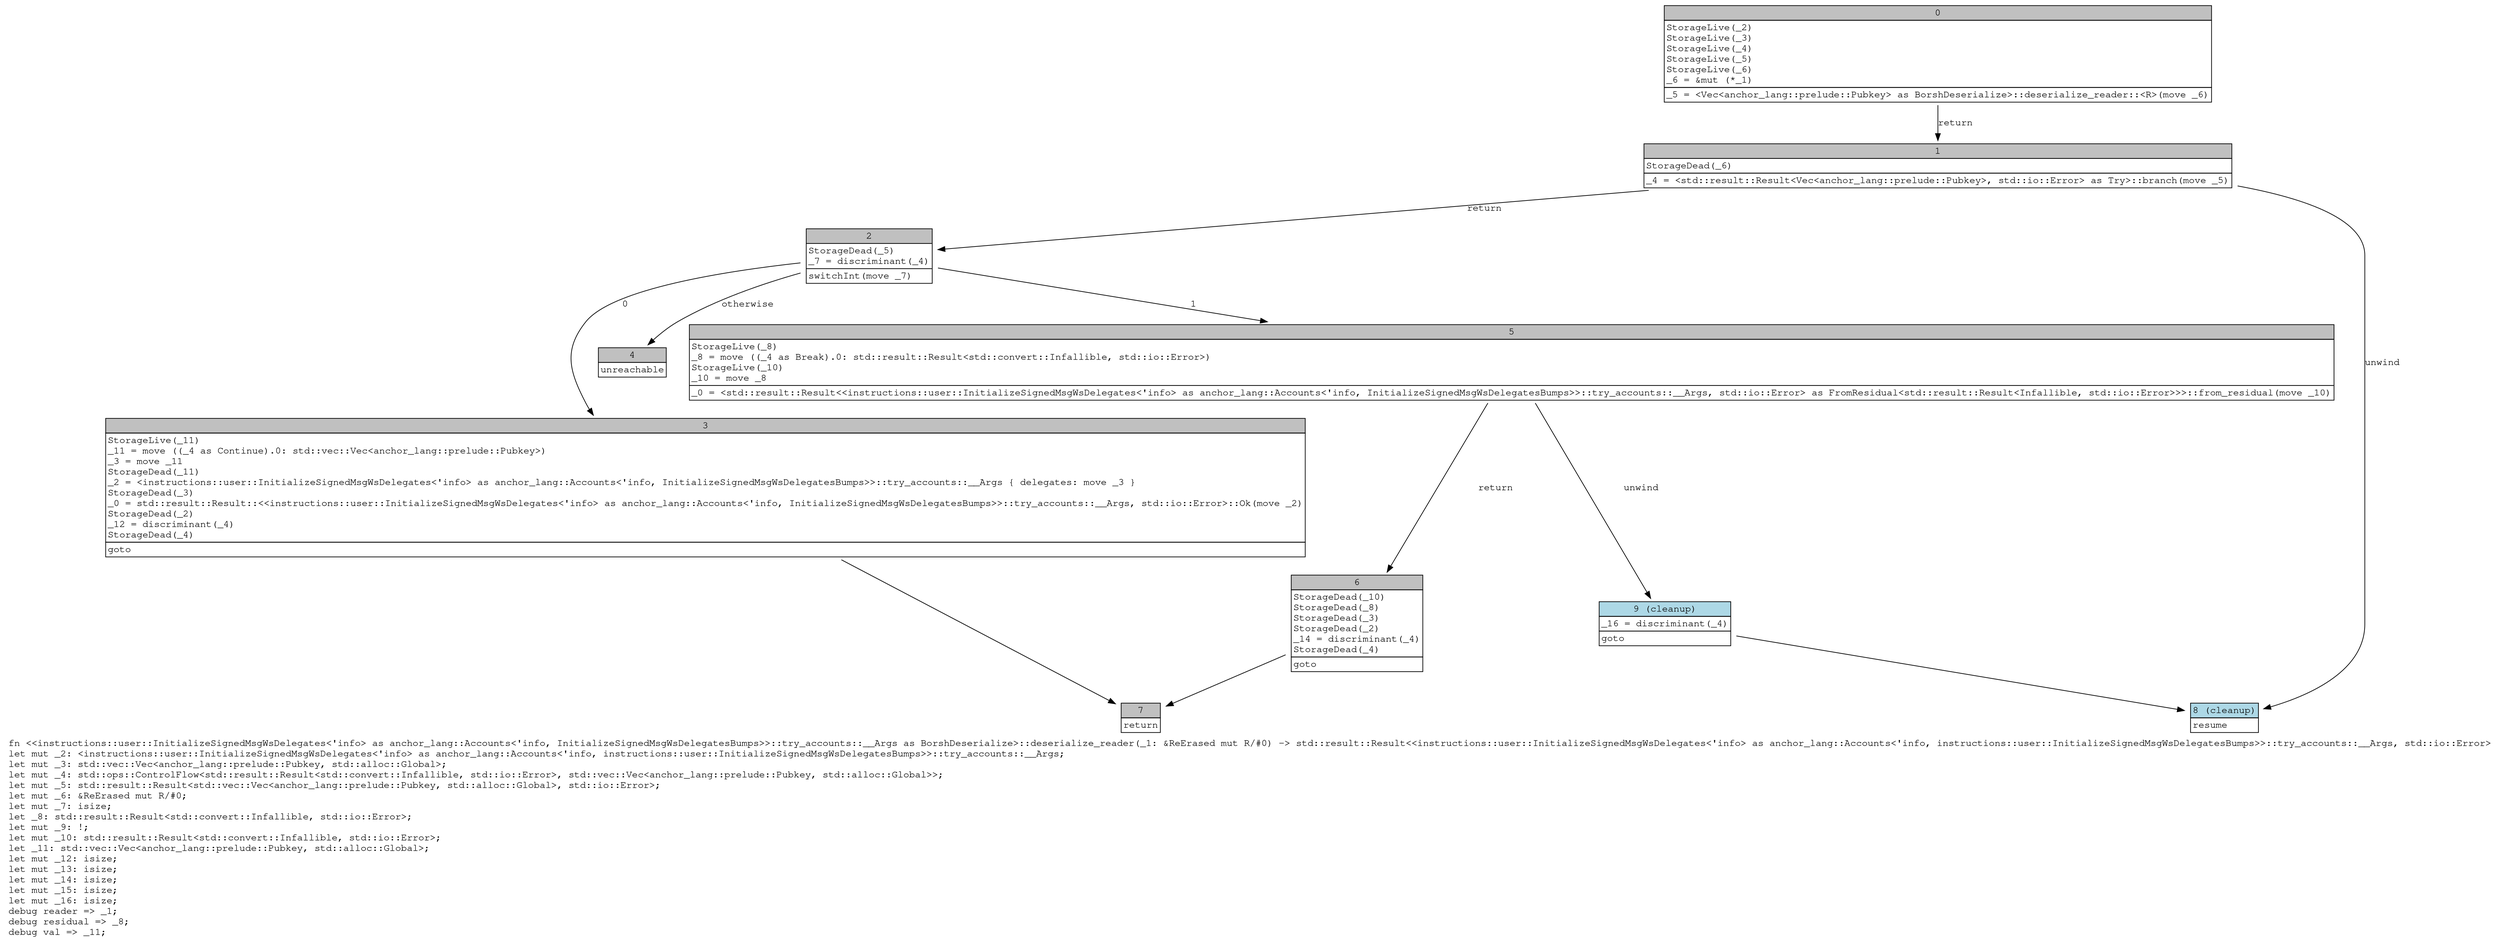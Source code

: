 digraph Mir_0_12187 {
    graph [fontname="Courier, monospace"];
    node [fontname="Courier, monospace"];
    edge [fontname="Courier, monospace"];
    label=<fn &lt;&lt;instructions::user::InitializeSignedMsgWsDelegates&lt;'info&gt; as anchor_lang::Accounts&lt;'info, InitializeSignedMsgWsDelegatesBumps&gt;&gt;::try_accounts::__Args as BorshDeserialize&gt;::deserialize_reader(_1: &amp;ReErased mut R/#0) -&gt; std::result::Result&lt;&lt;instructions::user::InitializeSignedMsgWsDelegates&lt;'info&gt; as anchor_lang::Accounts&lt;'info, instructions::user::InitializeSignedMsgWsDelegatesBumps&gt;&gt;::try_accounts::__Args, std::io::Error&gt;<br align="left"/>let mut _2: &lt;instructions::user::InitializeSignedMsgWsDelegates&lt;'info&gt; as anchor_lang::Accounts&lt;'info, instructions::user::InitializeSignedMsgWsDelegatesBumps&gt;&gt;::try_accounts::__Args;<br align="left"/>let mut _3: std::vec::Vec&lt;anchor_lang::prelude::Pubkey, std::alloc::Global&gt;;<br align="left"/>let mut _4: std::ops::ControlFlow&lt;std::result::Result&lt;std::convert::Infallible, std::io::Error&gt;, std::vec::Vec&lt;anchor_lang::prelude::Pubkey, std::alloc::Global&gt;&gt;;<br align="left"/>let mut _5: std::result::Result&lt;std::vec::Vec&lt;anchor_lang::prelude::Pubkey, std::alloc::Global&gt;, std::io::Error&gt;;<br align="left"/>let mut _6: &amp;ReErased mut R/#0;<br align="left"/>let mut _7: isize;<br align="left"/>let _8: std::result::Result&lt;std::convert::Infallible, std::io::Error&gt;;<br align="left"/>let mut _9: !;<br align="left"/>let mut _10: std::result::Result&lt;std::convert::Infallible, std::io::Error&gt;;<br align="left"/>let _11: std::vec::Vec&lt;anchor_lang::prelude::Pubkey, std::alloc::Global&gt;;<br align="left"/>let mut _12: isize;<br align="left"/>let mut _13: isize;<br align="left"/>let mut _14: isize;<br align="left"/>let mut _15: isize;<br align="left"/>let mut _16: isize;<br align="left"/>debug reader =&gt; _1;<br align="left"/>debug residual =&gt; _8;<br align="left"/>debug val =&gt; _11;<br align="left"/>>;
    bb0__0_12187 [shape="none", label=<<table border="0" cellborder="1" cellspacing="0"><tr><td bgcolor="gray" align="center" colspan="1">0</td></tr><tr><td align="left" balign="left">StorageLive(_2)<br/>StorageLive(_3)<br/>StorageLive(_4)<br/>StorageLive(_5)<br/>StorageLive(_6)<br/>_6 = &amp;mut (*_1)<br/></td></tr><tr><td align="left">_5 = &lt;Vec&lt;anchor_lang::prelude::Pubkey&gt; as BorshDeserialize&gt;::deserialize_reader::&lt;R&gt;(move _6)</td></tr></table>>];
    bb1__0_12187 [shape="none", label=<<table border="0" cellborder="1" cellspacing="0"><tr><td bgcolor="gray" align="center" colspan="1">1</td></tr><tr><td align="left" balign="left">StorageDead(_6)<br/></td></tr><tr><td align="left">_4 = &lt;std::result::Result&lt;Vec&lt;anchor_lang::prelude::Pubkey&gt;, std::io::Error&gt; as Try&gt;::branch(move _5)</td></tr></table>>];
    bb2__0_12187 [shape="none", label=<<table border="0" cellborder="1" cellspacing="0"><tr><td bgcolor="gray" align="center" colspan="1">2</td></tr><tr><td align="left" balign="left">StorageDead(_5)<br/>_7 = discriminant(_4)<br/></td></tr><tr><td align="left">switchInt(move _7)</td></tr></table>>];
    bb3__0_12187 [shape="none", label=<<table border="0" cellborder="1" cellspacing="0"><tr><td bgcolor="gray" align="center" colspan="1">3</td></tr><tr><td align="left" balign="left">StorageLive(_11)<br/>_11 = move ((_4 as Continue).0: std::vec::Vec&lt;anchor_lang::prelude::Pubkey&gt;)<br/>_3 = move _11<br/>StorageDead(_11)<br/>_2 = &lt;instructions::user::InitializeSignedMsgWsDelegates&lt;'info&gt; as anchor_lang::Accounts&lt;'info, InitializeSignedMsgWsDelegatesBumps&gt;&gt;::try_accounts::__Args { delegates: move _3 }<br/>StorageDead(_3)<br/>_0 = std::result::Result::&lt;&lt;instructions::user::InitializeSignedMsgWsDelegates&lt;'info&gt; as anchor_lang::Accounts&lt;'info, InitializeSignedMsgWsDelegatesBumps&gt;&gt;::try_accounts::__Args, std::io::Error&gt;::Ok(move _2)<br/>StorageDead(_2)<br/>_12 = discriminant(_4)<br/>StorageDead(_4)<br/></td></tr><tr><td align="left">goto</td></tr></table>>];
    bb4__0_12187 [shape="none", label=<<table border="0" cellborder="1" cellspacing="0"><tr><td bgcolor="gray" align="center" colspan="1">4</td></tr><tr><td align="left">unreachable</td></tr></table>>];
    bb5__0_12187 [shape="none", label=<<table border="0" cellborder="1" cellspacing="0"><tr><td bgcolor="gray" align="center" colspan="1">5</td></tr><tr><td align="left" balign="left">StorageLive(_8)<br/>_8 = move ((_4 as Break).0: std::result::Result&lt;std::convert::Infallible, std::io::Error&gt;)<br/>StorageLive(_10)<br/>_10 = move _8<br/></td></tr><tr><td align="left">_0 = &lt;std::result::Result&lt;&lt;instructions::user::InitializeSignedMsgWsDelegates&lt;'info&gt; as anchor_lang::Accounts&lt;'info, InitializeSignedMsgWsDelegatesBumps&gt;&gt;::try_accounts::__Args, std::io::Error&gt; as FromResidual&lt;std::result::Result&lt;Infallible, std::io::Error&gt;&gt;&gt;::from_residual(move _10)</td></tr></table>>];
    bb6__0_12187 [shape="none", label=<<table border="0" cellborder="1" cellspacing="0"><tr><td bgcolor="gray" align="center" colspan="1">6</td></tr><tr><td align="left" balign="left">StorageDead(_10)<br/>StorageDead(_8)<br/>StorageDead(_3)<br/>StorageDead(_2)<br/>_14 = discriminant(_4)<br/>StorageDead(_4)<br/></td></tr><tr><td align="left">goto</td></tr></table>>];
    bb7__0_12187 [shape="none", label=<<table border="0" cellborder="1" cellspacing="0"><tr><td bgcolor="gray" align="center" colspan="1">7</td></tr><tr><td align="left">return</td></tr></table>>];
    bb8__0_12187 [shape="none", label=<<table border="0" cellborder="1" cellspacing="0"><tr><td bgcolor="lightblue" align="center" colspan="1">8 (cleanup)</td></tr><tr><td align="left">resume</td></tr></table>>];
    bb9__0_12187 [shape="none", label=<<table border="0" cellborder="1" cellspacing="0"><tr><td bgcolor="lightblue" align="center" colspan="1">9 (cleanup)</td></tr><tr><td align="left" balign="left">_16 = discriminant(_4)<br/></td></tr><tr><td align="left">goto</td></tr></table>>];
    bb0__0_12187 -> bb1__0_12187 [label="return"];
    bb1__0_12187 -> bb2__0_12187 [label="return"];
    bb1__0_12187 -> bb8__0_12187 [label="unwind"];
    bb2__0_12187 -> bb3__0_12187 [label="0"];
    bb2__0_12187 -> bb5__0_12187 [label="1"];
    bb2__0_12187 -> bb4__0_12187 [label="otherwise"];
    bb3__0_12187 -> bb7__0_12187 [label=""];
    bb5__0_12187 -> bb6__0_12187 [label="return"];
    bb5__0_12187 -> bb9__0_12187 [label="unwind"];
    bb6__0_12187 -> bb7__0_12187 [label=""];
    bb9__0_12187 -> bb8__0_12187 [label=""];
}
